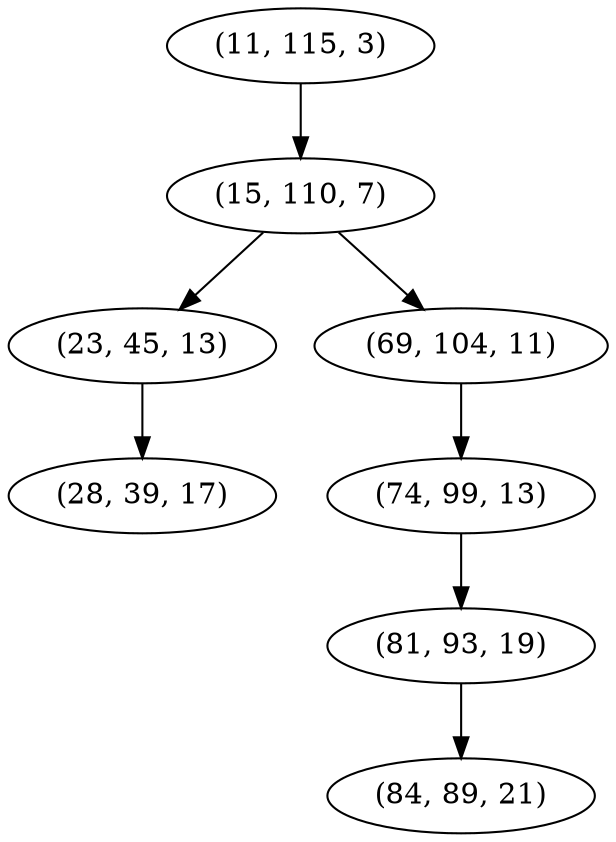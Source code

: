 digraph tree {
    "(11, 115, 3)";
    "(15, 110, 7)";
    "(23, 45, 13)";
    "(28, 39, 17)";
    "(69, 104, 11)";
    "(74, 99, 13)";
    "(81, 93, 19)";
    "(84, 89, 21)";
    "(11, 115, 3)" -> "(15, 110, 7)";
    "(15, 110, 7)" -> "(23, 45, 13)";
    "(15, 110, 7)" -> "(69, 104, 11)";
    "(23, 45, 13)" -> "(28, 39, 17)";
    "(69, 104, 11)" -> "(74, 99, 13)";
    "(74, 99, 13)" -> "(81, 93, 19)";
    "(81, 93, 19)" -> "(84, 89, 21)";
}

